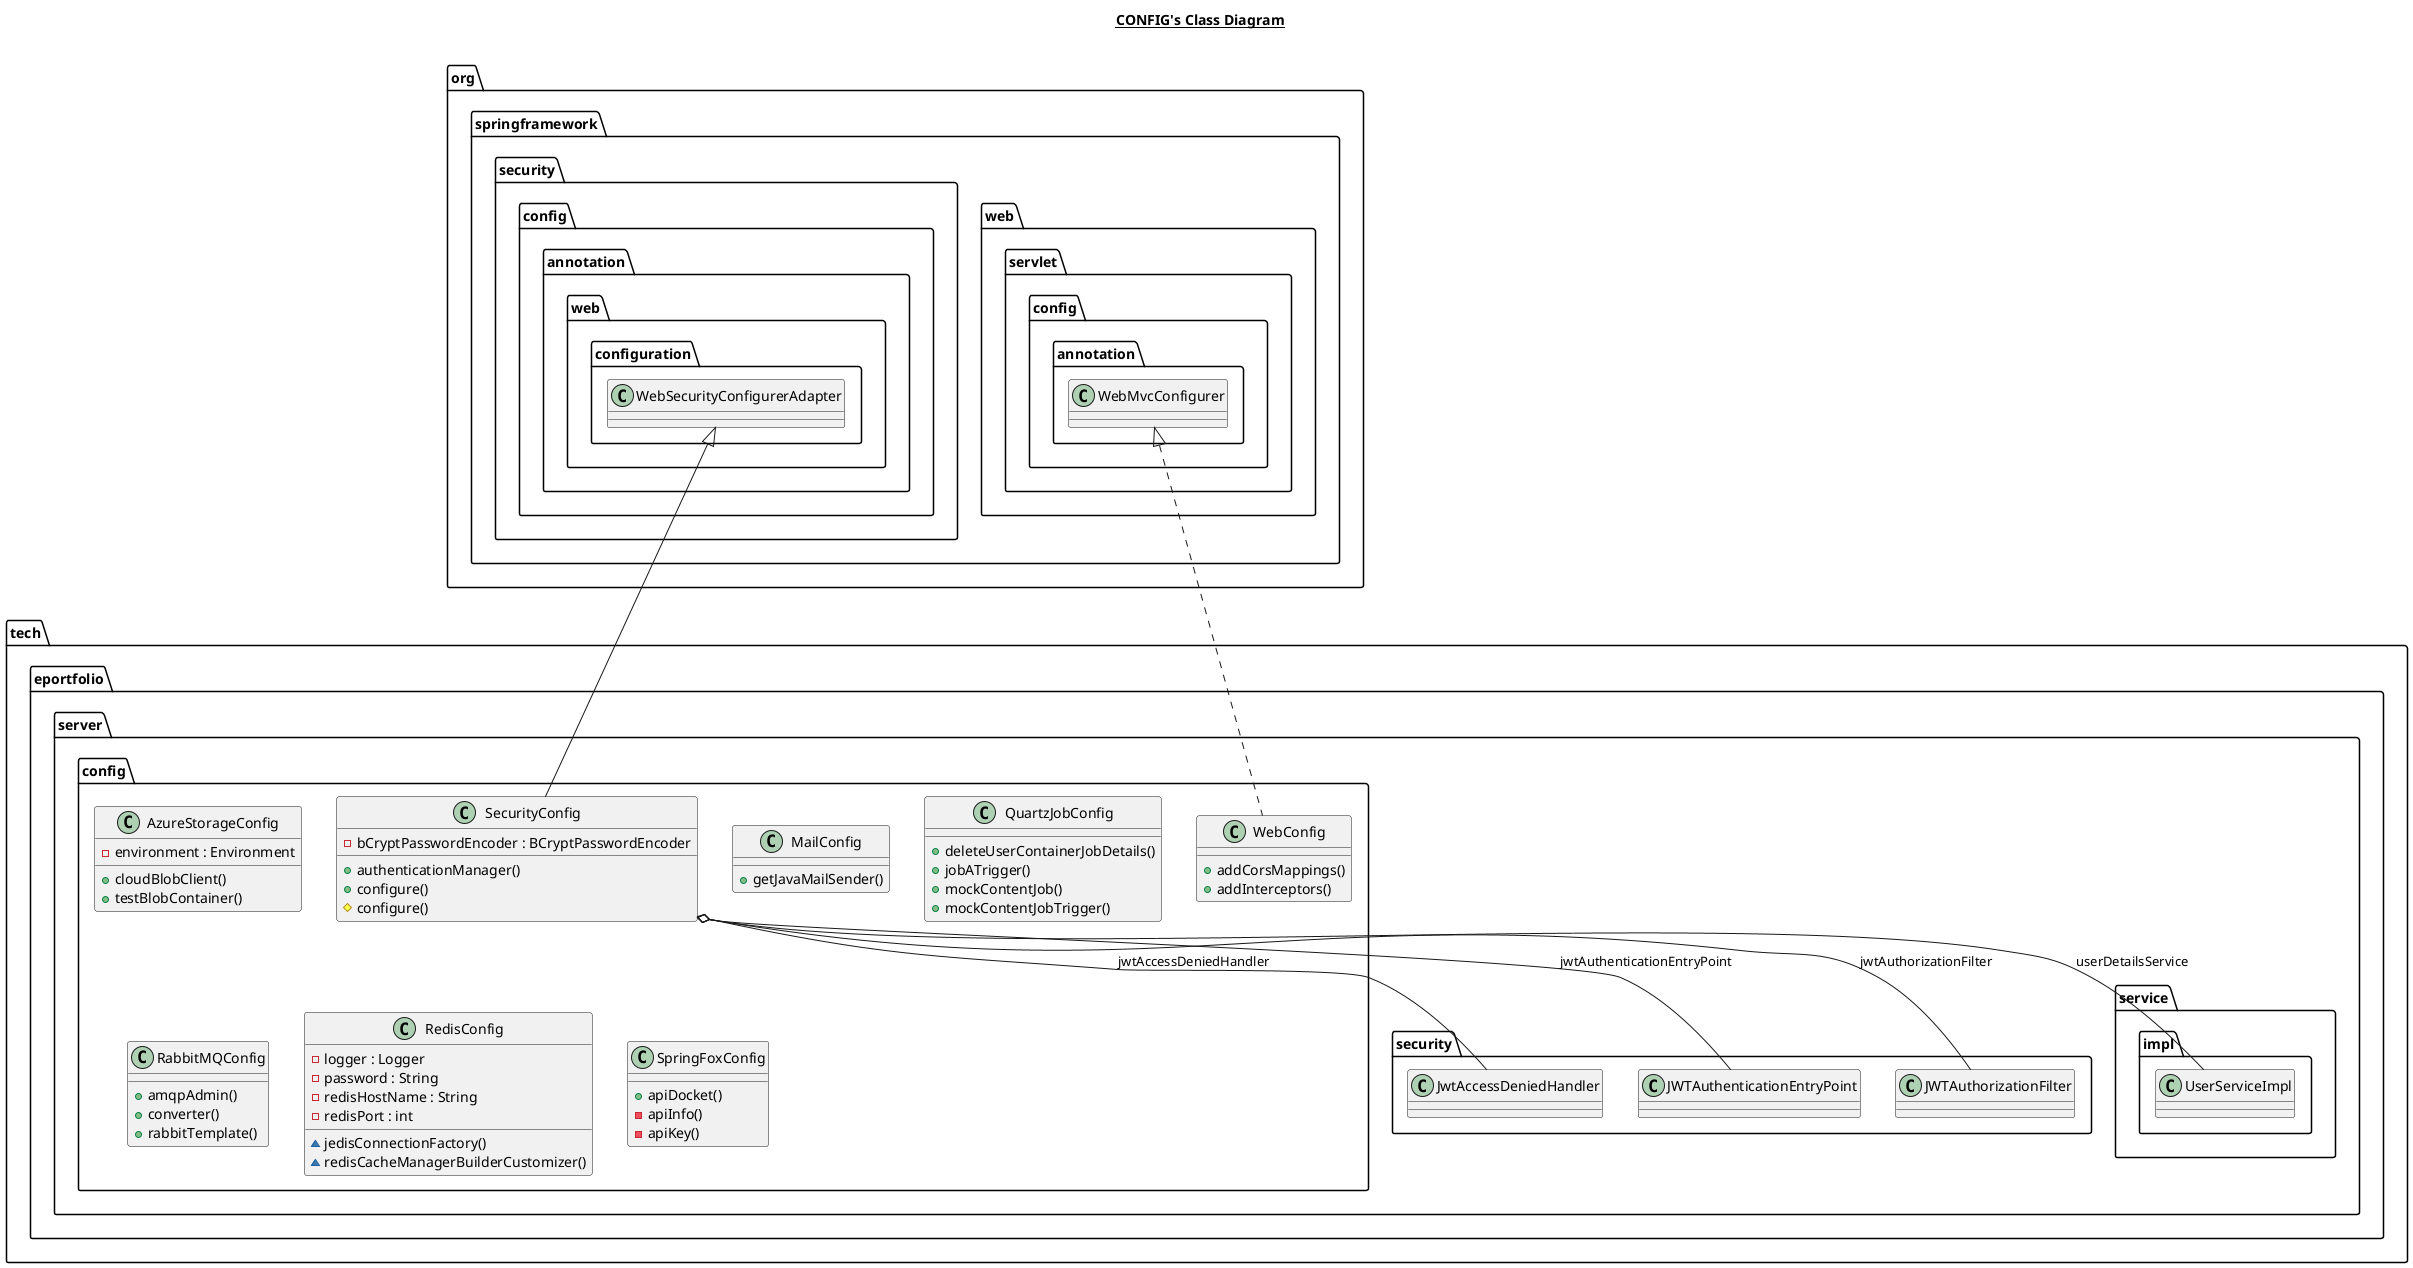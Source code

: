 @startuml

title __CONFIG's Class Diagram__\n
      class tech.eportfolio.server.config.AzureStorageConfig {
          - environment : Environment
          + cloudBlobClient()
          + testBlobContainer()
      }

      class tech.eportfolio.server.config.MailConfig {
          + getJavaMailSender()
      }

      class tech.eportfolio.server.config.QuartzJobConfig {
          + deleteUserContainerJobDetails()
          + jobATrigger()
          + mockContentJob()
          + mockContentJobTrigger()
      }

      class tech.eportfolio.server.config.RabbitMQConfig {
          + amqpAdmin()
          + converter()
          + rabbitTemplate()
      }

      class tech.eportfolio.server.config.RedisConfig {
          - logger : Logger
          - password : String
          - redisHostName : String
          - redisPort : int
          ~ jedisConnectionFactory()
          ~ redisCacheManagerBuilderCustomizer()
      }

      class tech.eportfolio.server.config.SecurityConfig {
          - bCryptPasswordEncoder : BCryptPasswordEncoder
          + authenticationManager()
          + configure()
          # configure()
      }

      class tech.eportfolio.server.config.SpringFoxConfig {
          + apiDocket()
          - apiInfo()
          - apiKey()
      }

      class tech.eportfolio.server.config.WebConfig {
          + addCorsMappings()
          + addInterceptors()
      }

  

  tech.eportfolio.server.config.SecurityConfig -up-|> org.springframework.security.config.annotation.web.configuration.WebSecurityConfigurerAdapter
  tech.eportfolio.server.config.SecurityConfig o-- tech.eportfolio.server.security.JwtAccessDeniedHandler : jwtAccessDeniedHandler
  tech.eportfolio.server.config.SecurityConfig o-- tech.eportfolio.server.security.JWTAuthenticationEntryPoint : jwtAuthenticationEntryPoint
  tech.eportfolio.server.config.SecurityConfig o-- tech.eportfolio.server.security.JWTAuthorizationFilter : jwtAuthorizationFilter
  tech.eportfolio.server.config.SecurityConfig o-- tech.eportfolio.server.service.impl.UserServiceImpl : userDetailsService
  tech.eportfolio.server.config.WebConfig .up.|> org.springframework.web.servlet.config.annotation.WebMvcConfigurer

@enduml
